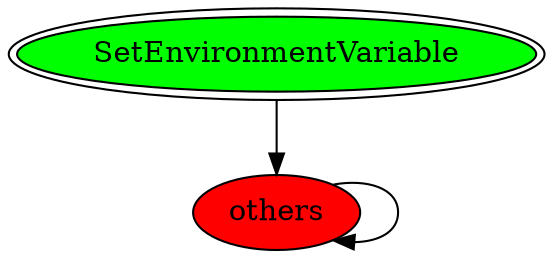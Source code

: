 digraph "./REPORTS/6795/API_PER_CATEGORY/SetEnvironmentVariable.exe_1892_System Information Functions_API_per_Category_Transition_Matrix" {
	SetEnvironmentVariable [label=SetEnvironmentVariable fillcolor=lime peripheries=2 style=filled]
	others [label=others fillcolor=red style=filled]
	SetEnvironmentVariable -> others [label=""]
	others -> others [label=""]
}

